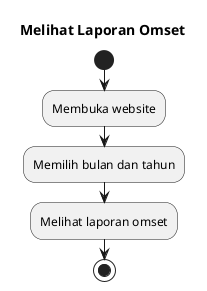 @startuml melihat_laporan_omset

title "Melihat Laporan Omset"

|Admin|

start

:Membuka website;
:Memilih bulan dan tahun;
:Melihat laporan omset;

stop

@enduml